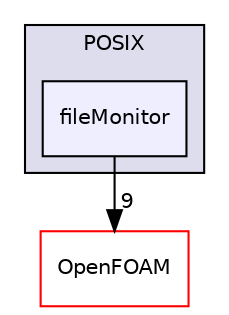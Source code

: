 digraph "src/OSspecific/POSIX/fileMonitor" {
  bgcolor=transparent;
  compound=true
  node [ fontsize="10", fontname="Helvetica"];
  edge [ labelfontsize="10", labelfontname="Helvetica"];
  subgraph clusterdir_94c34cce8591e074e6ace6f8df04d41e {
    graph [ bgcolor="#ddddee", pencolor="black", label="POSIX" fontname="Helvetica", fontsize="10", URL="dir_94c34cce8591e074e6ace6f8df04d41e.html"]
  dir_399b62a72605adb30e36f303026c21f9 [shape=box, label="fileMonitor", style="filled", fillcolor="#eeeeff", pencolor="black", URL="dir_399b62a72605adb30e36f303026c21f9.html"];
  }
  dir_c5473ff19b20e6ec4dfe5c310b3778a8 [shape=box label="OpenFOAM" color="red" URL="dir_c5473ff19b20e6ec4dfe5c310b3778a8.html"];
  dir_399b62a72605adb30e36f303026c21f9->dir_c5473ff19b20e6ec4dfe5c310b3778a8 [headlabel="9", labeldistance=1.5 headhref="dir_002948_002151.html"];
}
